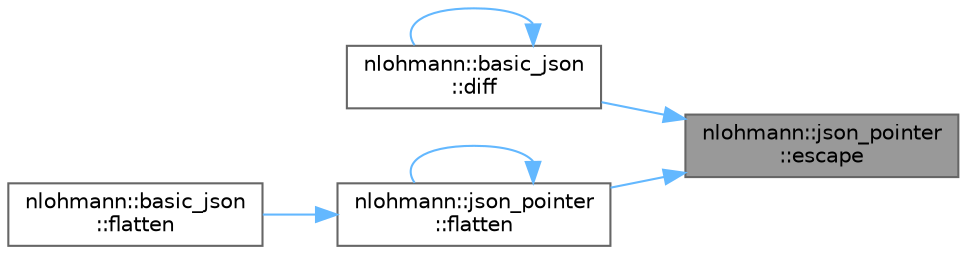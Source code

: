 digraph "nlohmann::json_pointer::escape"
{
 // LATEX_PDF_SIZE
  bgcolor="transparent";
  edge [fontname=Helvetica,fontsize=10,labelfontname=Helvetica,labelfontsize=10];
  node [fontname=Helvetica,fontsize=10,shape=box,height=0.2,width=0.4];
  rankdir="RL";
  Node1 [label="nlohmann::json_pointer\l::escape",height=0.2,width=0.4,color="gray40", fillcolor="grey60", style="filled", fontcolor="black",tooltip="escape \"~\" to \"~0\" and \"/\" to \"~1\""];
  Node1 -> Node2 [dir="back",color="steelblue1",style="solid"];
  Node2 [label="nlohmann::basic_json\l::diff",height=0.2,width=0.4,color="grey40", fillcolor="white", style="filled",URL="$a01659.html#a1c1f21327df91a4dd6c5f5a107240385",tooltip="creates a diff as a JSON patch"];
  Node2 -> Node2 [dir="back",color="steelblue1",style="solid"];
  Node1 -> Node3 [dir="back",color="steelblue1",style="solid"];
  Node3 [label="nlohmann::json_pointer\l::flatten",height=0.2,width=0.4,color="grey40", fillcolor="white", style="filled",URL="$a01663.html#ab0d7759d0caa6a0c0187916da28e6ee7",tooltip=" "];
  Node3 -> Node4 [dir="back",color="steelblue1",style="solid"];
  Node4 [label="nlohmann::basic_json\l::flatten",height=0.2,width=0.4,color="grey40", fillcolor="white", style="filled",URL="$a01659.html#ab7aa6e048e659481a036f2d872c7cba6",tooltip="return flattened JSON value"];
  Node3 -> Node3 [dir="back",color="steelblue1",style="solid"];
}
